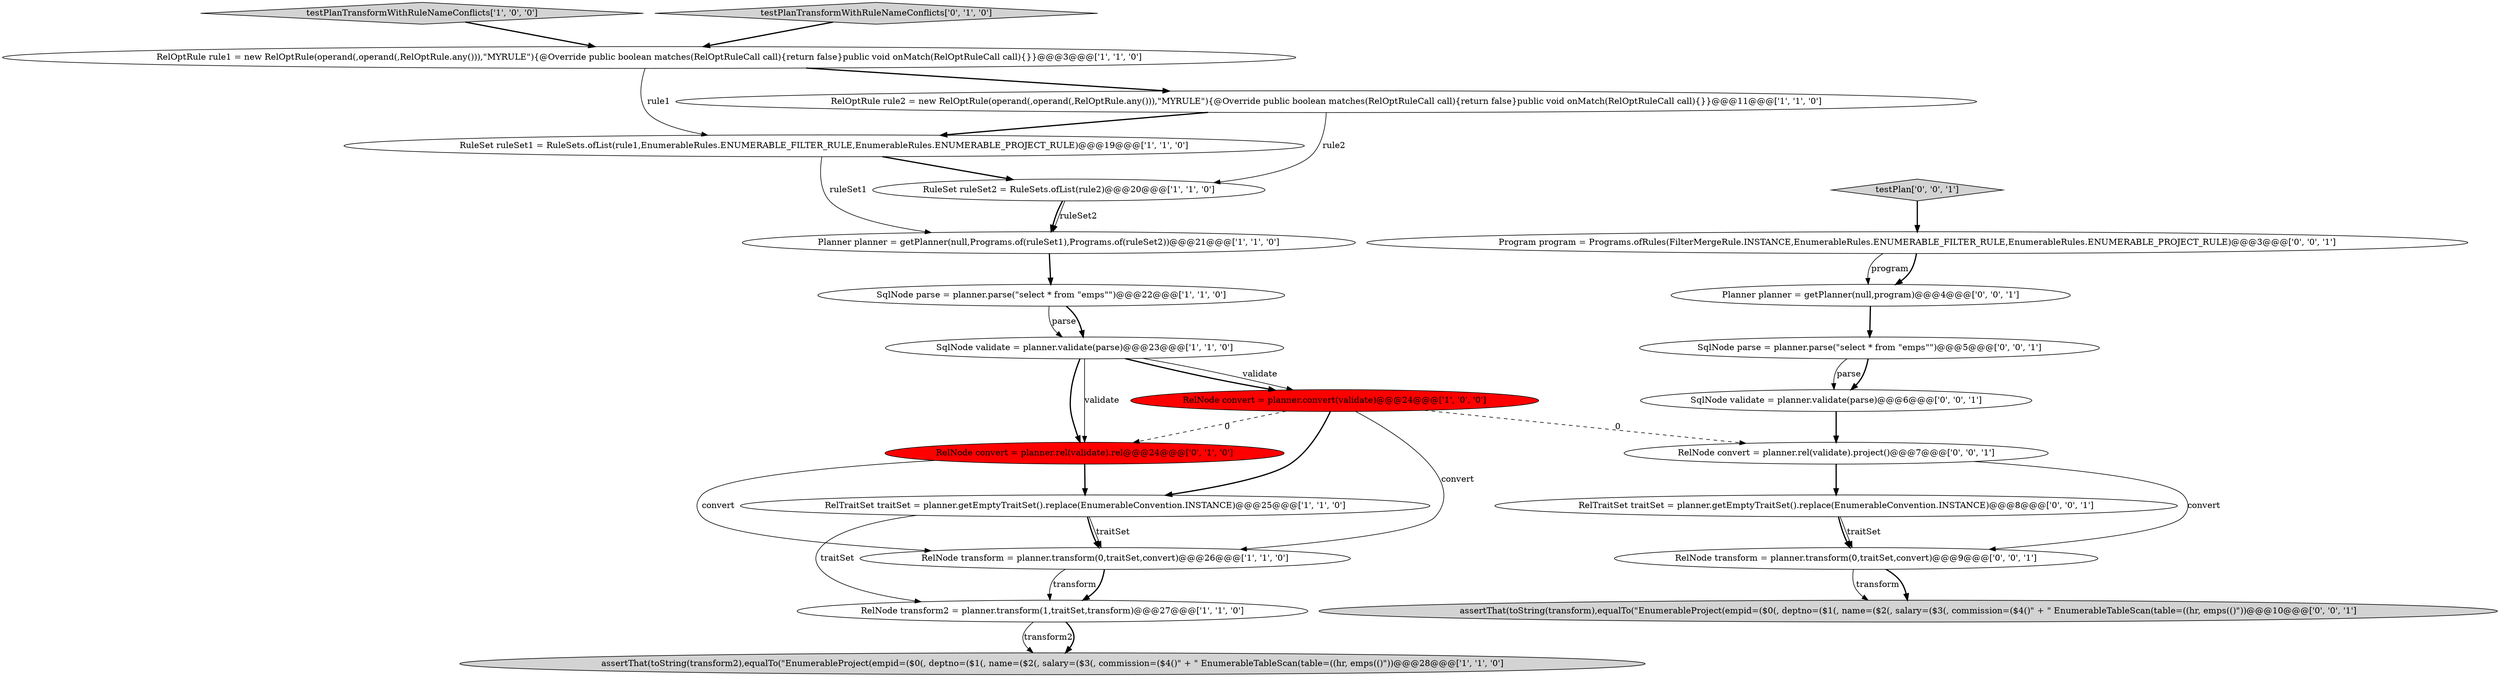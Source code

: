 digraph {
14 [style = filled, label = "RelNode convert = planner.rel(validate).rel@@@24@@@['0', '1', '0']", fillcolor = red, shape = ellipse image = "AAA1AAABBB2BBB"];
10 [style = filled, label = "SqlNode parse = planner.parse(\"select * from \"emps\"\")@@@22@@@['1', '1', '0']", fillcolor = white, shape = ellipse image = "AAA0AAABBB1BBB"];
17 [style = filled, label = "Program program = Programs.ofRules(FilterMergeRule.INSTANCE,EnumerableRules.ENUMERABLE_FILTER_RULE,EnumerableRules.ENUMERABLE_PROJECT_RULE)@@@3@@@['0', '0', '1']", fillcolor = white, shape = ellipse image = "AAA0AAABBB3BBB"];
23 [style = filled, label = "Planner planner = getPlanner(null,program)@@@4@@@['0', '0', '1']", fillcolor = white, shape = ellipse image = "AAA0AAABBB3BBB"];
4 [style = filled, label = "RuleSet ruleSet1 = RuleSets.ofList(rule1,EnumerableRules.ENUMERABLE_FILTER_RULE,EnumerableRules.ENUMERABLE_PROJECT_RULE)@@@19@@@['1', '1', '0']", fillcolor = white, shape = ellipse image = "AAA0AAABBB1BBB"];
3 [style = filled, label = "RelOptRule rule1 = new RelOptRule(operand(,operand(,RelOptRule.any())),\"MYRULE\"){@Override public boolean matches(RelOptRuleCall call){return false}public void onMatch(RelOptRuleCall call){}}@@@3@@@['1', '1', '0']", fillcolor = white, shape = ellipse image = "AAA0AAABBB1BBB"];
20 [style = filled, label = "RelNode convert = planner.rel(validate).project()@@@7@@@['0', '0', '1']", fillcolor = white, shape = ellipse image = "AAA0AAABBB3BBB"];
22 [style = filled, label = "testPlan['0', '0', '1']", fillcolor = lightgray, shape = diamond image = "AAA0AAABBB3BBB"];
19 [style = filled, label = "SqlNode parse = planner.parse(\"select * from \"emps\"\")@@@5@@@['0', '0', '1']", fillcolor = white, shape = ellipse image = "AAA0AAABBB3BBB"];
21 [style = filled, label = "assertThat(toString(transform),equalTo(\"EnumerableProject(empid=($0(, deptno=($1(, name=($2(, salary=($3(, commission=($4()\" + \" EnumerableTableScan(table=((hr, emps(()\"))@@@10@@@['0', '0', '1']", fillcolor = lightgray, shape = ellipse image = "AAA0AAABBB3BBB"];
15 [style = filled, label = "SqlNode validate = planner.validate(parse)@@@6@@@['0', '0', '1']", fillcolor = white, shape = ellipse image = "AAA0AAABBB3BBB"];
18 [style = filled, label = "RelNode transform = planner.transform(0,traitSet,convert)@@@9@@@['0', '0', '1']", fillcolor = white, shape = ellipse image = "AAA0AAABBB3BBB"];
5 [style = filled, label = "RelTraitSet traitSet = planner.getEmptyTraitSet().replace(EnumerableConvention.INSTANCE)@@@25@@@['1', '1', '0']", fillcolor = white, shape = ellipse image = "AAA0AAABBB1BBB"];
7 [style = filled, label = "assertThat(toString(transform2),equalTo(\"EnumerableProject(empid=($0(, deptno=($1(, name=($2(, salary=($3(, commission=($4()\" + \" EnumerableTableScan(table=((hr, emps(()\"))@@@28@@@['1', '1', '0']", fillcolor = lightgray, shape = ellipse image = "AAA0AAABBB1BBB"];
1 [style = filled, label = "RelNode convert = planner.convert(validate)@@@24@@@['1', '0', '0']", fillcolor = red, shape = ellipse image = "AAA1AAABBB1BBB"];
16 [style = filled, label = "RelTraitSet traitSet = planner.getEmptyTraitSet().replace(EnumerableConvention.INSTANCE)@@@8@@@['0', '0', '1']", fillcolor = white, shape = ellipse image = "AAA0AAABBB3BBB"];
6 [style = filled, label = "RelNode transform2 = planner.transform(1,traitSet,transform)@@@27@@@['1', '1', '0']", fillcolor = white, shape = ellipse image = "AAA0AAABBB1BBB"];
8 [style = filled, label = "RelOptRule rule2 = new RelOptRule(operand(,operand(,RelOptRule.any())),\"MYRULE\"){@Override public boolean matches(RelOptRuleCall call){return false}public void onMatch(RelOptRuleCall call){}}@@@11@@@['1', '1', '0']", fillcolor = white, shape = ellipse image = "AAA0AAABBB1BBB"];
12 [style = filled, label = "SqlNode validate = planner.validate(parse)@@@23@@@['1', '1', '0']", fillcolor = white, shape = ellipse image = "AAA0AAABBB1BBB"];
11 [style = filled, label = "Planner planner = getPlanner(null,Programs.of(ruleSet1),Programs.of(ruleSet2))@@@21@@@['1', '1', '0']", fillcolor = white, shape = ellipse image = "AAA0AAABBB1BBB"];
9 [style = filled, label = "RelNode transform = planner.transform(0,traitSet,convert)@@@26@@@['1', '1', '0']", fillcolor = white, shape = ellipse image = "AAA0AAABBB1BBB"];
2 [style = filled, label = "testPlanTransformWithRuleNameConflicts['1', '0', '0']", fillcolor = lightgray, shape = diamond image = "AAA0AAABBB1BBB"];
0 [style = filled, label = "RuleSet ruleSet2 = RuleSets.ofList(rule2)@@@20@@@['1', '1', '0']", fillcolor = white, shape = ellipse image = "AAA0AAABBB1BBB"];
13 [style = filled, label = "testPlanTransformWithRuleNameConflicts['0', '1', '0']", fillcolor = lightgray, shape = diamond image = "AAA0AAABBB2BBB"];
1->5 [style = bold, label=""];
16->18 [style = solid, label="traitSet"];
16->18 [style = bold, label=""];
19->15 [style = solid, label="parse"];
3->4 [style = solid, label="rule1"];
5->9 [style = solid, label="traitSet"];
5->9 [style = bold, label=""];
1->14 [style = dashed, label="0"];
8->0 [style = solid, label="rule2"];
2->3 [style = bold, label=""];
0->11 [style = bold, label=""];
9->6 [style = solid, label="transform"];
17->23 [style = solid, label="program"];
6->7 [style = solid, label="transform2"];
12->1 [style = bold, label=""];
17->23 [style = bold, label=""];
12->1 [style = solid, label="validate"];
18->21 [style = solid, label="transform"];
9->6 [style = bold, label=""];
4->0 [style = bold, label=""];
1->20 [style = dashed, label="0"];
4->11 [style = solid, label="ruleSet1"];
10->12 [style = solid, label="parse"];
20->18 [style = solid, label="convert"];
20->16 [style = bold, label=""];
13->3 [style = bold, label=""];
1->9 [style = solid, label="convert"];
11->10 [style = bold, label=""];
10->12 [style = bold, label=""];
15->20 [style = bold, label=""];
3->8 [style = bold, label=""];
23->19 [style = bold, label=""];
14->9 [style = solid, label="convert"];
12->14 [style = bold, label=""];
22->17 [style = bold, label=""];
8->4 [style = bold, label=""];
18->21 [style = bold, label=""];
19->15 [style = bold, label=""];
6->7 [style = bold, label=""];
12->14 [style = solid, label="validate"];
0->11 [style = solid, label="ruleSet2"];
5->6 [style = solid, label="traitSet"];
14->5 [style = bold, label=""];
}
